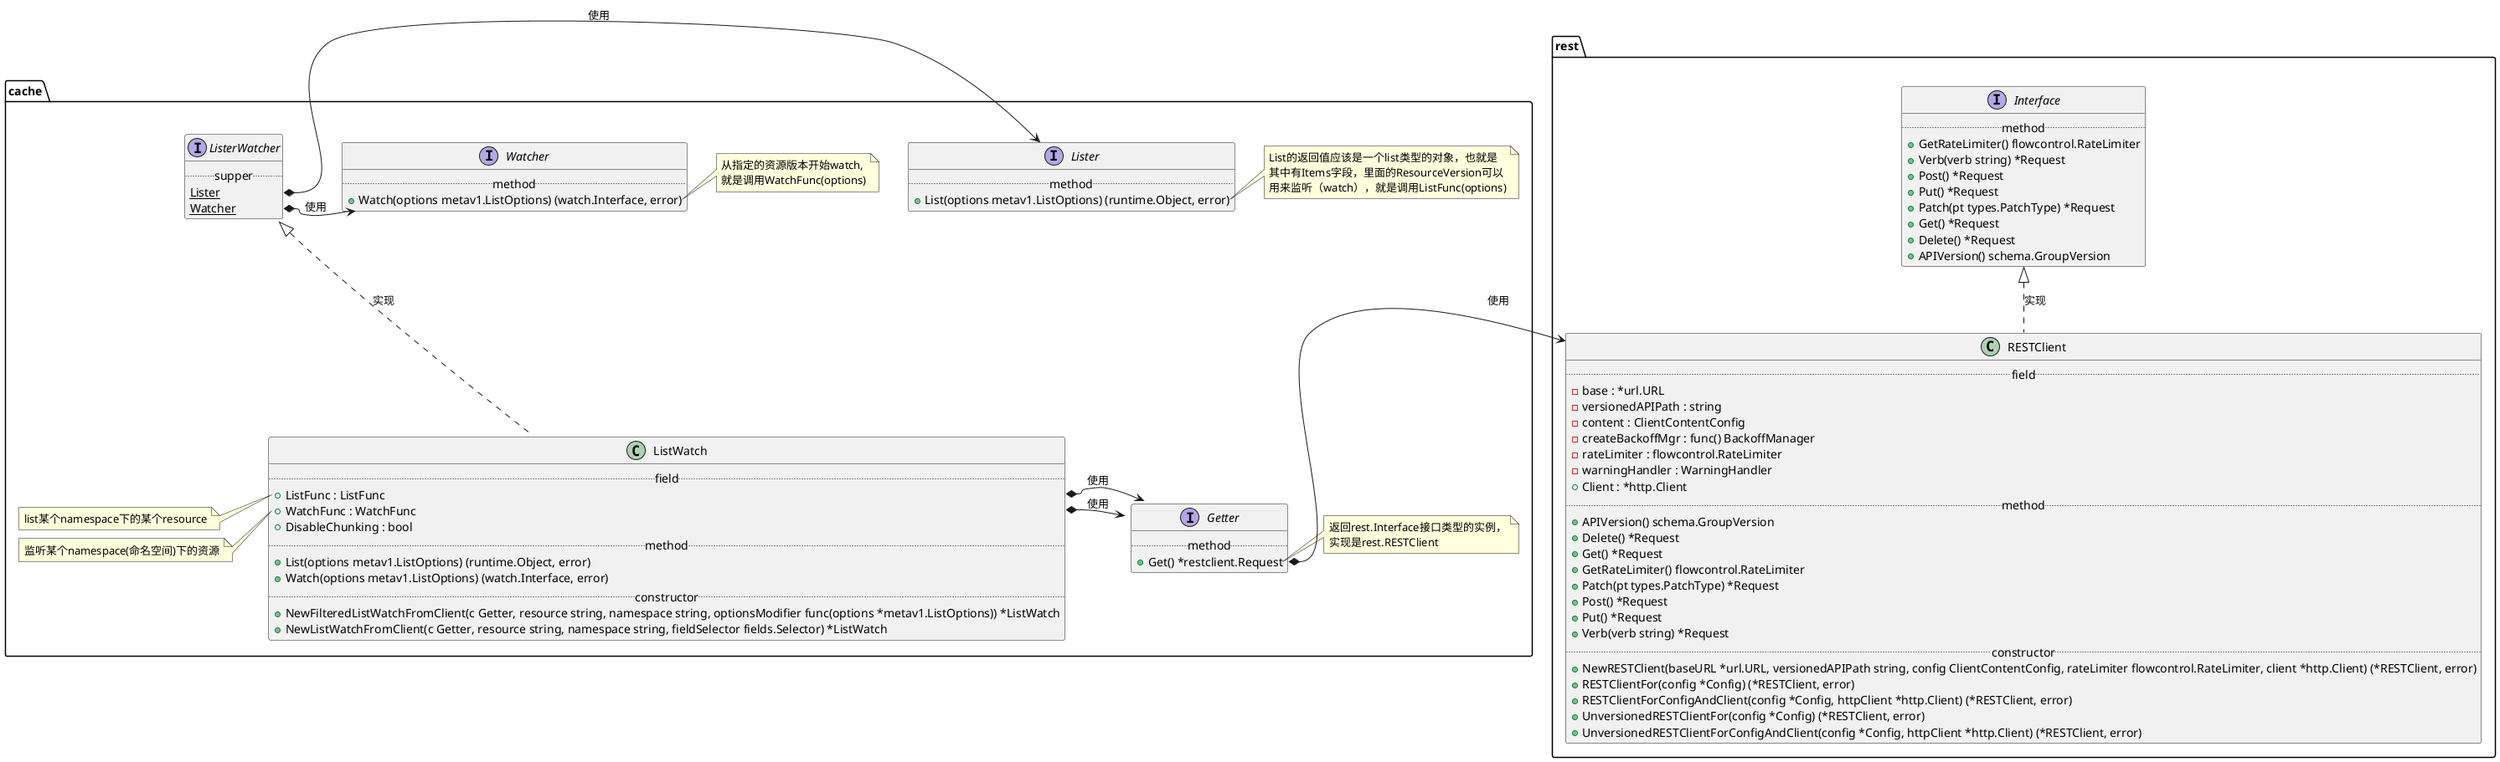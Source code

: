 @startuml
	class cache.ListWatch {
		..field..
		{field} + ListFunc : ListFunc
		{field} + WatchFunc : WatchFunc
		{field} + DisableChunking : bool
		..method..
		{method} + List(options metav1.ListOptions) (runtime.Object, error)
		{method} + Watch(options metav1.ListOptions) (watch.Interface, error)
		..constructor..
		{method} + NewFilteredListWatchFromClient(c Getter, resource string, namespace string, optionsModifier func(options *metav1.ListOptions)) *ListWatch
		{method} + NewListWatchFromClient(c Getter, resource string, namespace string, fieldSelector fields.Selector) *ListWatch
	}

    note left of cache.ListWatch::ListFunc
        list某个namespace下的某个resource
    end note

    note left of cache.ListWatch::WatchFunc
        监听某个namespace(命名空间)下的资源
    end note

    interface cache.Getter {
		..method..
		{method} + Get() *restclient.Request
	}

    cache.ListWatch::ListFunc *-> cache.Getter  : 使用
    cache.ListWatch::WatchFunc *-> cache.Getter  : 使用

    note right of cache.Getter::Get
        返回rest.Interface接口类型的实例，
        实现是rest.RESTClient
    end note

	interface rest.Interface {
		..method..
		{method} + GetRateLimiter() flowcontrol.RateLimiter
		{method} + Verb(verb string) *Request
		{method} + Post() *Request
		{method} + Put() *Request
		{method} + Patch(pt types.PatchType) *Request
		{method} + Get() *Request
		{method} + Delete() *Request
		{method} + APIVersion() schema.GroupVersion
	}

	class rest.RESTClient {
		..field..
		{field} - base : *url.URL
		{field} - versionedAPIPath : string
		{field} - content : ClientContentConfig
		{field} - createBackoffMgr : func() BackoffManager
		{field} - rateLimiter : flowcontrol.RateLimiter
		{field} - warningHandler : WarningHandler
		{field} + Client : *http.Client
		..method..
		{method} + APIVersion() schema.GroupVersion
		{method} + Delete() *Request
		{method} + Get() *Request
		{method} + GetRateLimiter() flowcontrol.RateLimiter
		{method} + Patch(pt types.PatchType) *Request
		{method} + Post() *Request
		{method} + Put() *Request
		{method} + Verb(verb string) *Request
		..constructor..
		{method} + NewRESTClient(baseURL *url.URL, versionedAPIPath string, config ClientContentConfig, rateLimiter flowcontrol.RateLimiter, client *http.Client) (*RESTClient, error)
		{method} + RESTClientFor(config *Config) (*RESTClient, error)
		{method} + RESTClientForConfigAndClient(config *Config, httpClient *http.Client) (*RESTClient, error)
		{method} + UnversionedRESTClientFor(config *Config) (*RESTClient, error)
		{method} + UnversionedRESTClientForConfigAndClient(config *Config, httpClient *http.Client) (*RESTClient, error)
	}

    rest.Interface <|.. rest.RESTClient : 实现
    cache.Getter::Get *-> rest.RESTClient  : 使用


	interface cache.ListerWatcher {
		..supper..
		{static} Lister
		{static} Watcher
	}

	cache.ListerWatcher <|.. cache.ListWatch : 实现

	interface cache.Lister {
		..method..
		{method} + List(options metav1.ListOptions) (runtime.Object, error)
	}

    note right of cache.Lister::List
        List的返回值应该是一个list类型的对象，也就是
        其中有Items字段，里面的ResourceVersion可以
        用来监听（watch），就是调用ListFunc(options)
    end note

    cache.ListerWatcher::Lister *-> cache.Lister  : 使用

	interface cache.Watcher {
		..method..
		{method} + Watch(options metav1.ListOptions) (watch.Interface, error)
	}

    note right of cache.Watcher::watch
        从指定的资源版本开始watch,
        就是调用WatchFunc(options)
    end note

	cache.ListerWatcher::Watcher *-> cache.Watcher  : 使用

@enduml